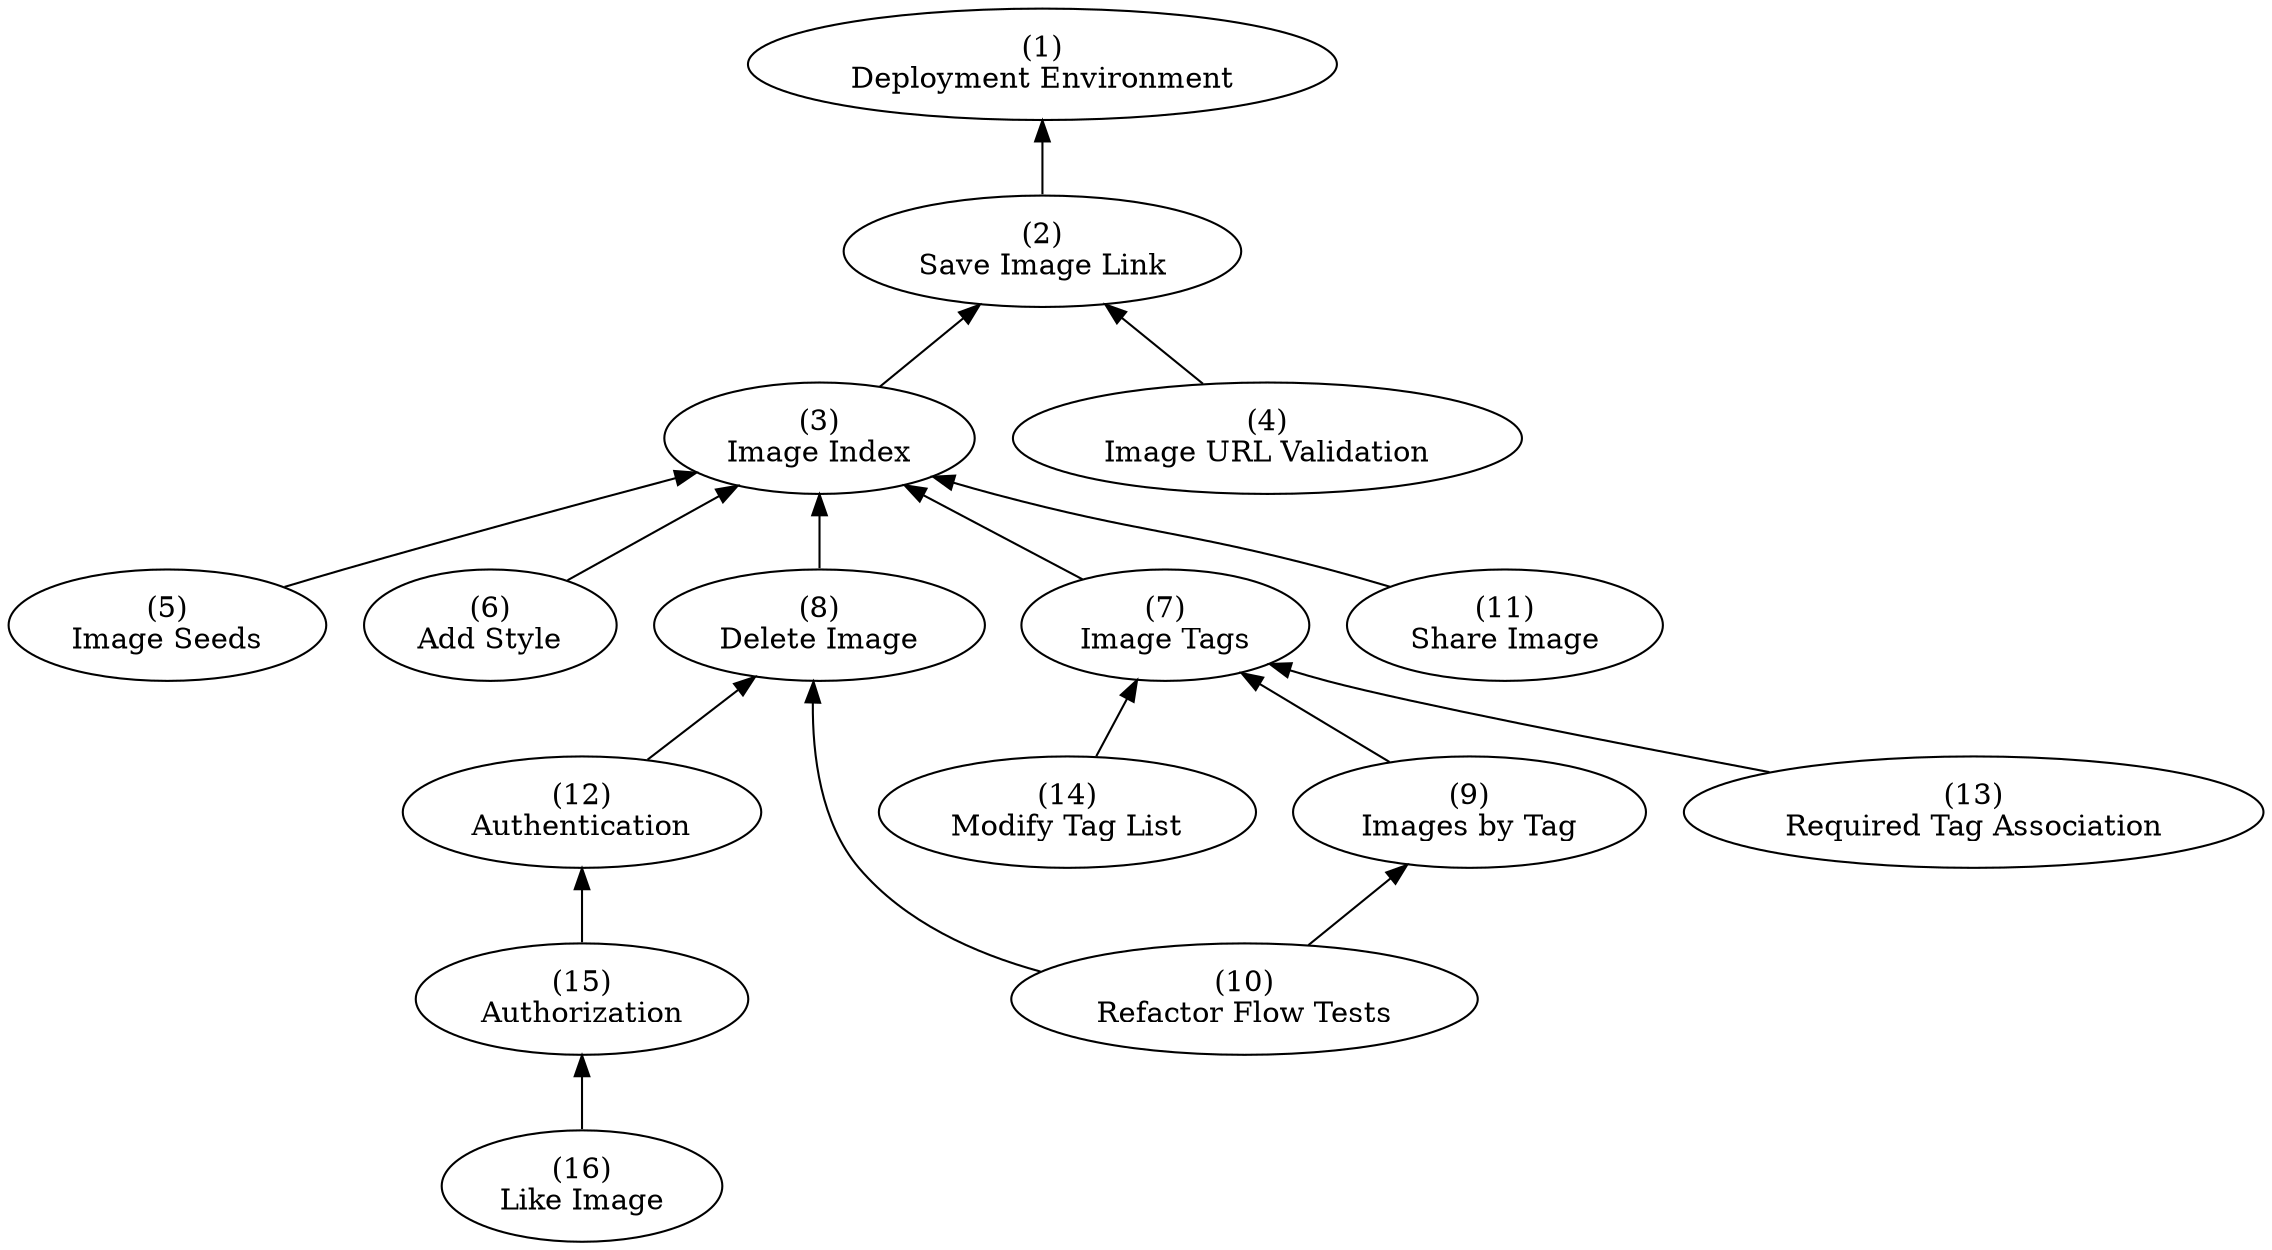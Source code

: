 digraph Dependencies {
  rankdir=BT;

  "Deployment Environment" [label="(1)\nDeployment Environment"]
  "Save Image Link" [label="(2)\nSave Image Link"]
  "Image Index" [label="(3)\nImage Index"]
  "Image URL Validation" [label="(4)\nImage URL Validation"]
  "Image Seeds" [label="(5)\nImage Seeds"]
  "Add Style" [label="(6)\nAdd Style"]
  "Image Tags" [label="(7)\nImage Tags"]
  "Delete Image" [label="(8)\nDelete Image"]
  "Images by Tag" [label="(9)\nImages by Tag"]
  "Refactor Flow Tests" [label="(10)\nRefactor Flow Tests"]
  "Share Image" [label="(11)\nShare Image"]
  "Authentication" [label="(12)\nAuthentication"]
  "Required Tag Association" [label="(13)\nRequired Tag Association"]
  "Modify Tag List" [label="(14)\nModify Tag List"]
  "Authorization" [label="(15)\nAuthorization"]
  "Like Image" [label="(16)\nLike Image"]

  "Add Style" -> "Image Index"
  "Authentication" -> "Delete Image"
  "Authorization" -> "Authentication"
  "Delete Image" -> "Image Index"
  "Like Image" -> "Authorization"
  "Image Index" -> "Save Image Link"
  "Image Seeds" -> "Image Index"
  "Image Tags" -> "Image Index"
  "Image URL Validation" -> "Save Image Link"
  "Images by Tag" -> "Image Tags"
  "Modify Tag List" -> "Image Tags"
  "Refactor Flow Tests" -> "Delete Image"
  "Refactor Flow Tests" -> "Images by Tag"
  "Required Tag Association" -> "Image Tags"
  "Save Image Link" -> "Deployment Environment"
  "Share Image" -> "Image Index"
}
